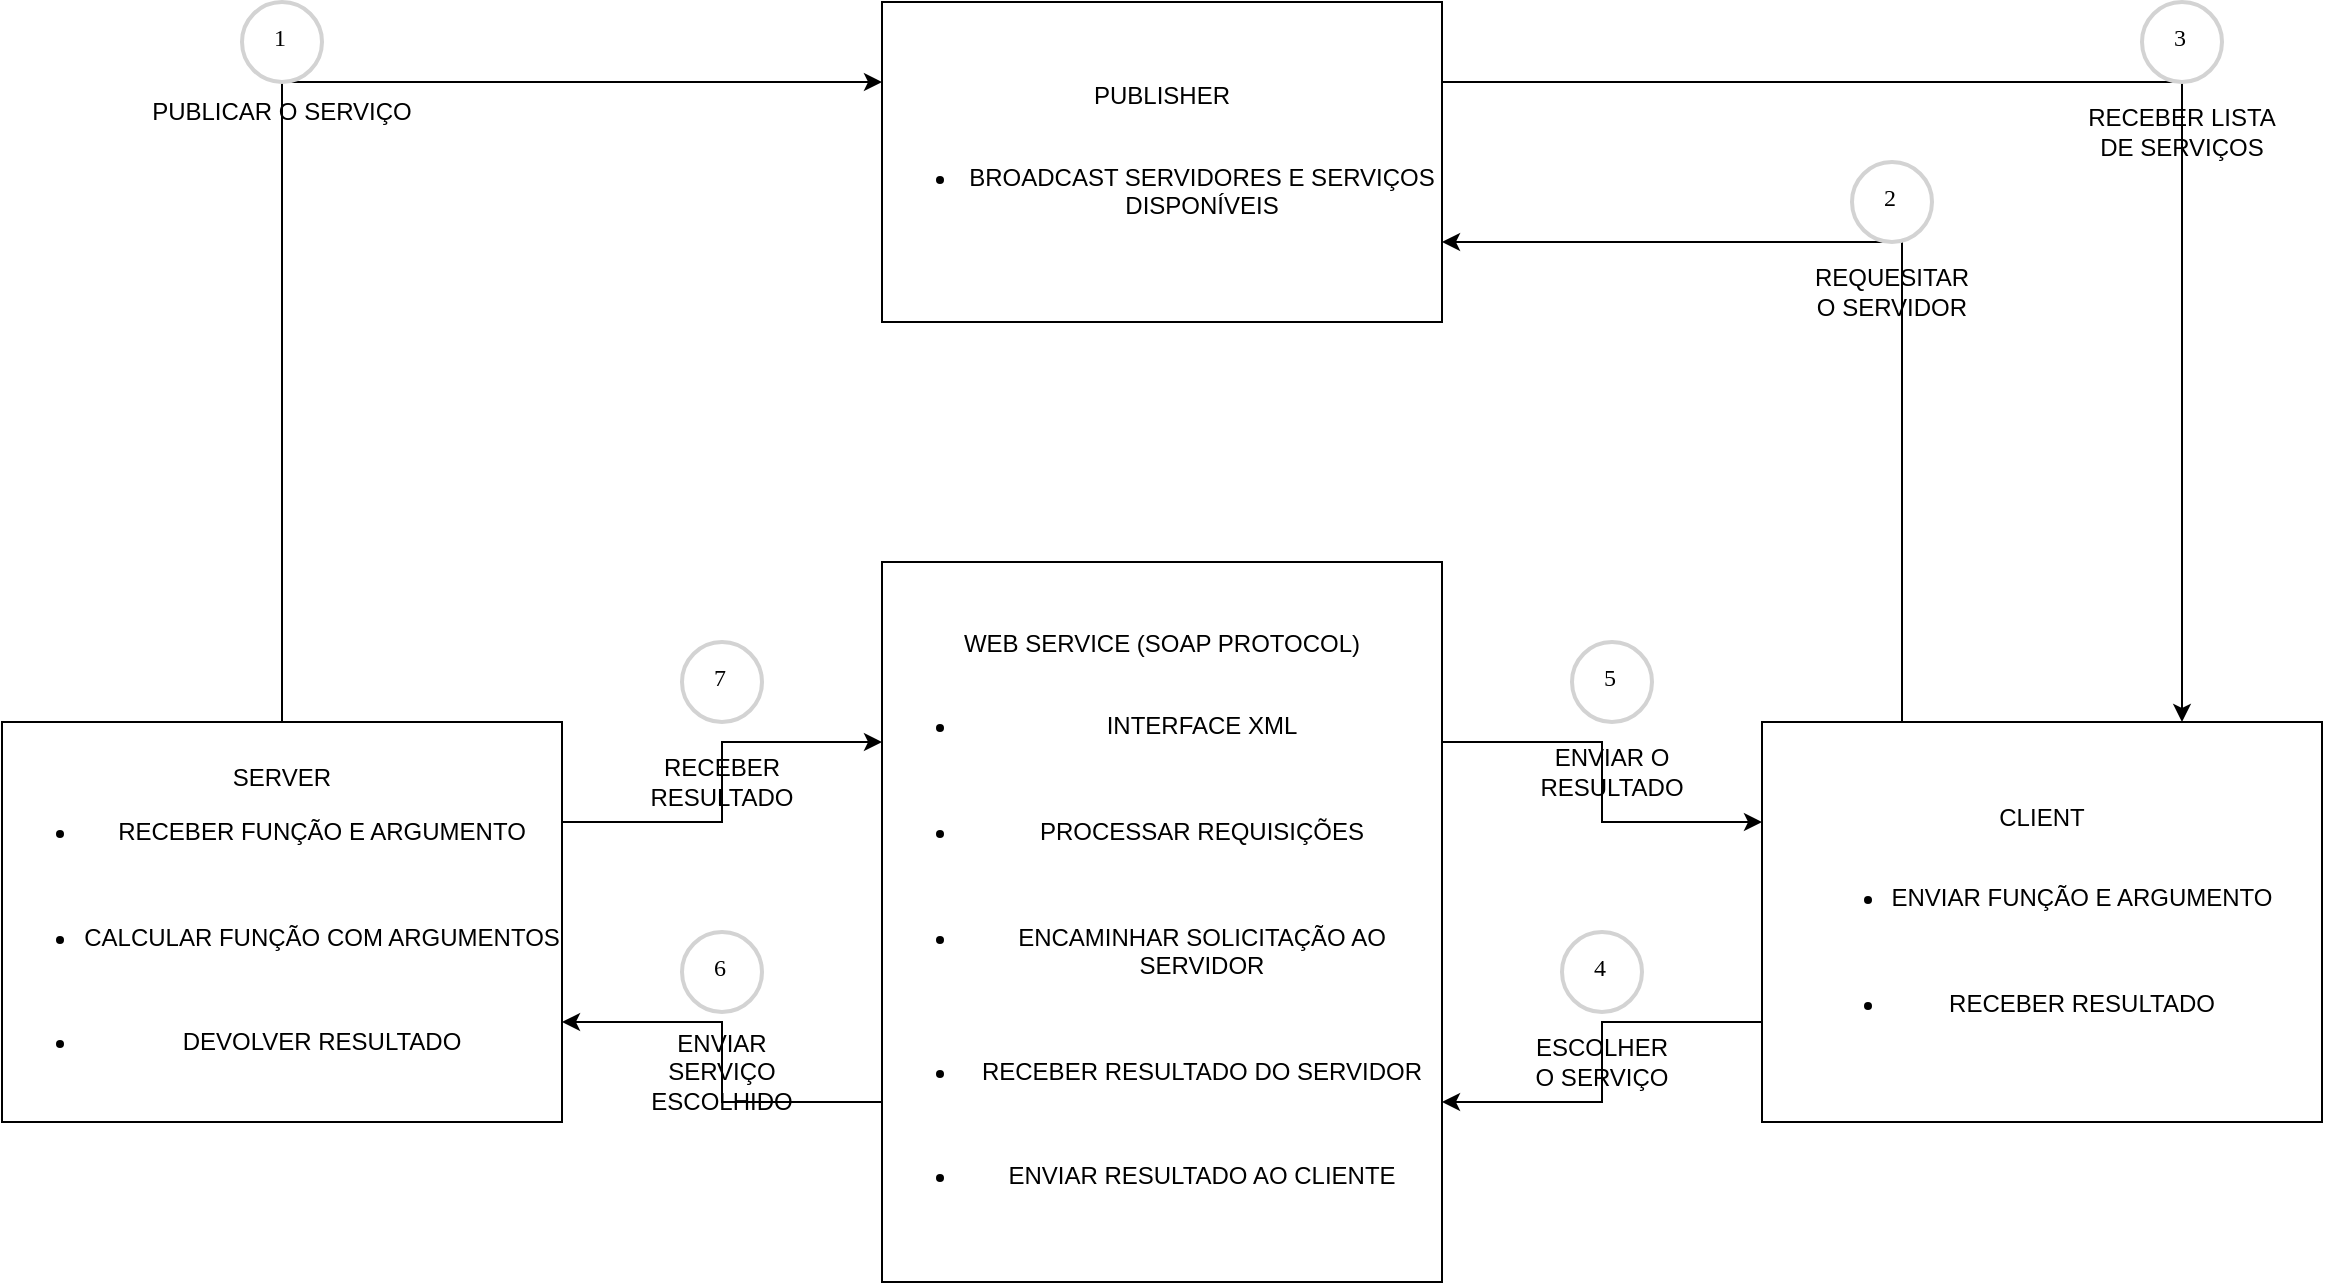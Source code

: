 <mxfile version="24.2.5" type="github">
  <diagram id="C5RBs43oDa-KdzZeNtuy" name="Page-1">
    <mxGraphModel dx="1342" dy="1350" grid="1" gridSize="10" guides="1" tooltips="1" connect="1" arrows="1" fold="1" page="1" pageScale="1" pageWidth="827" pageHeight="1169" math="0" shadow="0">
      <root>
        <mxCell id="WIyWlLk6GJQsqaUBKTNV-0" />
        <mxCell id="WIyWlLk6GJQsqaUBKTNV-1" parent="WIyWlLk6GJQsqaUBKTNV-0" />
        <mxCell id="5T0LsJ3Je5iSqzHqRbRl-8" style="edgeStyle=orthogonalEdgeStyle;rounded=0;orthogonalLoop=1;jettySize=auto;html=1;exitX=1;exitY=0.25;exitDx=0;exitDy=0;entryX=0.75;entryY=0;entryDx=0;entryDy=0;" edge="1" parent="WIyWlLk6GJQsqaUBKTNV-1" source="gP2lWgyANNql_YX0mgH6-0" target="gP2lWgyANNql_YX0mgH6-2">
          <mxGeometry relative="1" as="geometry" />
        </mxCell>
        <mxCell id="gP2lWgyANNql_YX0mgH6-0" value="PUBLISHER&lt;div&gt;&lt;br&gt;&lt;/div&gt;&lt;div&gt;&lt;ul&gt;&lt;li&gt;BROADCAST SERVIDORES E SERVIÇOS DISPONÍVEIS&lt;/li&gt;&lt;/ul&gt;&lt;/div&gt;" style="rounded=0;whiteSpace=wrap;html=1;" parent="WIyWlLk6GJQsqaUBKTNV-1" vertex="1">
          <mxGeometry x="440" y="120" width="280" height="160" as="geometry" />
        </mxCell>
        <mxCell id="5T0LsJ3Je5iSqzHqRbRl-5" style="edgeStyle=orthogonalEdgeStyle;rounded=0;orthogonalLoop=1;jettySize=auto;html=1;exitX=0.5;exitY=0;exitDx=0;exitDy=0;entryX=0;entryY=0.25;entryDx=0;entryDy=0;" edge="1" parent="WIyWlLk6GJQsqaUBKTNV-1" source="gP2lWgyANNql_YX0mgH6-1" target="gP2lWgyANNql_YX0mgH6-0">
          <mxGeometry relative="1" as="geometry" />
        </mxCell>
        <mxCell id="5T0LsJ3Je5iSqzHqRbRl-14" style="edgeStyle=orthogonalEdgeStyle;rounded=0;orthogonalLoop=1;jettySize=auto;html=1;exitX=1;exitY=0.25;exitDx=0;exitDy=0;entryX=0;entryY=0.25;entryDx=0;entryDy=0;" edge="1" parent="WIyWlLk6GJQsqaUBKTNV-1" source="gP2lWgyANNql_YX0mgH6-1" target="gP2lWgyANNql_YX0mgH6-3">
          <mxGeometry relative="1" as="geometry" />
        </mxCell>
        <mxCell id="gP2lWgyANNql_YX0mgH6-1" value="&lt;div&gt;SERVER&lt;/div&gt;&lt;div style=&quot;&quot;&gt;&lt;ul&gt;&lt;li&gt;RECEBER FUNÇÃO E ARGUMENTO&lt;/li&gt;&lt;/ul&gt;&lt;div&gt;&lt;br&gt;&lt;/div&gt;&lt;ul&gt;&lt;li&gt;CALCULAR FUNÇÃO COM ARGUMENTOS&lt;/li&gt;&lt;/ul&gt;&lt;div&gt;&lt;br&gt;&lt;/div&gt;&lt;ul&gt;&lt;li&gt;DEVOLVER RESULTADO&lt;/li&gt;&lt;/ul&gt;&lt;/div&gt;" style="rounded=0;whiteSpace=wrap;html=1;" parent="WIyWlLk6GJQsqaUBKTNV-1" vertex="1">
          <mxGeometry y="480" width="280" height="200" as="geometry" />
        </mxCell>
        <mxCell id="5T0LsJ3Je5iSqzHqRbRl-7" style="edgeStyle=orthogonalEdgeStyle;rounded=0;orthogonalLoop=1;jettySize=auto;html=1;exitX=0.25;exitY=0;exitDx=0;exitDy=0;entryX=1;entryY=0.75;entryDx=0;entryDy=0;" edge="1" parent="WIyWlLk6GJQsqaUBKTNV-1" source="gP2lWgyANNql_YX0mgH6-2" target="gP2lWgyANNql_YX0mgH6-0">
          <mxGeometry relative="1" as="geometry" />
        </mxCell>
        <mxCell id="5T0LsJ3Je5iSqzHqRbRl-17" style="edgeStyle=orthogonalEdgeStyle;rounded=0;orthogonalLoop=1;jettySize=auto;html=1;exitX=0;exitY=0.75;exitDx=0;exitDy=0;entryX=1;entryY=0.75;entryDx=0;entryDy=0;" edge="1" parent="WIyWlLk6GJQsqaUBKTNV-1" source="gP2lWgyANNql_YX0mgH6-2" target="gP2lWgyANNql_YX0mgH6-3">
          <mxGeometry relative="1" as="geometry" />
        </mxCell>
        <mxCell id="gP2lWgyANNql_YX0mgH6-2" value="CLIENT&lt;div&gt;&lt;br&gt;&lt;/div&gt;&lt;div style=&quot;&quot;&gt;&lt;ul&gt;&lt;li&gt;ENVIAR FUNÇÃO E ARGUMENTO&lt;/li&gt;&lt;/ul&gt;&lt;div&gt;&lt;br&gt;&lt;/div&gt;&lt;ul&gt;&lt;li&gt;RECEBER RESULTADO&lt;/li&gt;&lt;/ul&gt;&lt;/div&gt;" style="rounded=0;whiteSpace=wrap;html=1;" parent="WIyWlLk6GJQsqaUBKTNV-1" vertex="1">
          <mxGeometry x="880" y="480" width="280" height="200" as="geometry" />
        </mxCell>
        <mxCell id="5T0LsJ3Je5iSqzHqRbRl-12" style="edgeStyle=orthogonalEdgeStyle;rounded=0;orthogonalLoop=1;jettySize=auto;html=1;exitX=1;exitY=0.25;exitDx=0;exitDy=0;entryX=0;entryY=0.25;entryDx=0;entryDy=0;" edge="1" parent="WIyWlLk6GJQsqaUBKTNV-1" source="gP2lWgyANNql_YX0mgH6-3" target="gP2lWgyANNql_YX0mgH6-2">
          <mxGeometry relative="1" as="geometry" />
        </mxCell>
        <mxCell id="5T0LsJ3Je5iSqzHqRbRl-16" style="edgeStyle=orthogonalEdgeStyle;rounded=0;orthogonalLoop=1;jettySize=auto;html=1;exitX=0;exitY=0.75;exitDx=0;exitDy=0;entryX=1;entryY=0.75;entryDx=0;entryDy=0;" edge="1" parent="WIyWlLk6GJQsqaUBKTNV-1" source="gP2lWgyANNql_YX0mgH6-3" target="gP2lWgyANNql_YX0mgH6-1">
          <mxGeometry relative="1" as="geometry" />
        </mxCell>
        <mxCell id="gP2lWgyANNql_YX0mgH6-3" value="WEB SERVICE (SOAP PROTOCOL)&lt;div&gt;&lt;br&gt;&lt;/div&gt;&lt;div style=&quot;&quot;&gt;&lt;ul&gt;&lt;li&gt;INTERFACE XML&lt;/li&gt;&lt;/ul&gt;&lt;div&gt;&lt;br&gt;&lt;/div&gt;&lt;ul&gt;&lt;li&gt;PROCESSAR REQUISIÇÕES&lt;/li&gt;&lt;/ul&gt;&lt;div&gt;&lt;br&gt;&lt;/div&gt;&lt;ul&gt;&lt;li&gt;ENCAMINHAR SOLICITAÇÃO AO SERVIDOR&lt;/li&gt;&lt;/ul&gt;&lt;div&gt;&lt;br&gt;&lt;/div&gt;&lt;ul&gt;&lt;li&gt;RECEBER RESULTADO DO SERVIDOR&lt;/li&gt;&lt;/ul&gt;&lt;div&gt;&lt;br&gt;&lt;/div&gt;&lt;ul&gt;&lt;li&gt;ENVIAR RESULTADO AO CLIENTE&lt;/li&gt;&lt;/ul&gt;&lt;/div&gt;" style="rounded=0;whiteSpace=wrap;html=1;" parent="WIyWlLk6GJQsqaUBKTNV-1" vertex="1">
          <mxGeometry x="440" y="400" width="280" height="360" as="geometry" />
        </mxCell>
        <mxCell id="5T0LsJ3Je5iSqzHqRbRl-3" value="" style="group" vertex="1" connectable="0" parent="WIyWlLk6GJQsqaUBKTNV-1">
          <mxGeometry x="60" y="120" width="160" height="70" as="geometry" />
        </mxCell>
        <mxCell id="gP2lWgyANNql_YX0mgH6-7" value="1" style="ellipse;whiteSpace=wrap;html=1;aspect=fixed;strokeWidth=2;fontFamily=Tahoma;spacingBottom=4;spacingRight=2;strokeColor=#d3d3d3;" parent="5T0LsJ3Je5iSqzHqRbRl-3" vertex="1">
          <mxGeometry x="60" width="40" height="40" as="geometry" />
        </mxCell>
        <mxCell id="gP2lWgyANNql_YX0mgH6-8" value="PUBLICAR O SERVIÇO" style="text;html=1;align=center;verticalAlign=middle;whiteSpace=wrap;rounded=0;" parent="5T0LsJ3Je5iSqzHqRbRl-3" vertex="1">
          <mxGeometry y="40" width="160" height="30" as="geometry" />
        </mxCell>
        <mxCell id="5T0LsJ3Je5iSqzHqRbRl-18" value="" style="group" vertex="1" connectable="0" parent="WIyWlLk6GJQsqaUBKTNV-1">
          <mxGeometry x="900" y="200" width="90" height="80" as="geometry" />
        </mxCell>
        <mxCell id="gP2lWgyANNql_YX0mgH6-17" value="2" style="ellipse;whiteSpace=wrap;html=1;aspect=fixed;strokeWidth=2;fontFamily=Tahoma;spacingBottom=4;spacingRight=2;strokeColor=#d3d3d3;" parent="5T0LsJ3Je5iSqzHqRbRl-18" vertex="1">
          <mxGeometry x="25" width="40" height="40" as="geometry" />
        </mxCell>
        <mxCell id="gP2lWgyANNql_YX0mgH6-18" value="REQUESITAR O SERVIDOR" style="text;html=1;align=center;verticalAlign=middle;whiteSpace=wrap;rounded=0;" parent="5T0LsJ3Je5iSqzHqRbRl-18" vertex="1">
          <mxGeometry y="50" width="90" height="30" as="geometry" />
        </mxCell>
        <mxCell id="5T0LsJ3Je5iSqzHqRbRl-19" value="" style="group" vertex="1" connectable="0" parent="WIyWlLk6GJQsqaUBKTNV-1">
          <mxGeometry x="1060" y="120" width="100" height="80" as="geometry" />
        </mxCell>
        <mxCell id="gP2lWgyANNql_YX0mgH6-19" value="3" style="ellipse;whiteSpace=wrap;html=1;aspect=fixed;strokeWidth=2;fontFamily=Tahoma;spacingBottom=4;spacingRight=2;strokeColor=#d3d3d3;" parent="5T0LsJ3Je5iSqzHqRbRl-19" vertex="1">
          <mxGeometry x="10" width="40" height="40" as="geometry" />
        </mxCell>
        <mxCell id="gP2lWgyANNql_YX0mgH6-20" value="RECEBER LISTA&lt;br&gt;DE SERVIÇOS" style="text;html=1;align=center;verticalAlign=middle;whiteSpace=wrap;rounded=0;" parent="5T0LsJ3Je5iSqzHqRbRl-19" vertex="1">
          <mxGeometry x="-30" y="50" width="120" height="30" as="geometry" />
        </mxCell>
        <mxCell id="5T0LsJ3Je5iSqzHqRbRl-21" value="" style="group" vertex="1" connectable="0" parent="WIyWlLk6GJQsqaUBKTNV-1">
          <mxGeometry x="760" y="585" width="80" height="80" as="geometry" />
        </mxCell>
        <mxCell id="gP2lWgyANNql_YX0mgH6-11" value="4" style="ellipse;whiteSpace=wrap;html=1;aspect=fixed;strokeWidth=2;fontFamily=Tahoma;spacingBottom=4;spacingRight=2;strokeColor=#d3d3d3;" parent="5T0LsJ3Je5iSqzHqRbRl-21" vertex="1">
          <mxGeometry x="20" width="40" height="40" as="geometry" />
        </mxCell>
        <mxCell id="gP2lWgyANNql_YX0mgH6-12" value="ESCOLHER O SERVIÇO" style="text;html=1;align=center;verticalAlign=middle;whiteSpace=wrap;rounded=0;" parent="5T0LsJ3Je5iSqzHqRbRl-21" vertex="1">
          <mxGeometry y="50" width="80" height="30" as="geometry" />
        </mxCell>
        <mxCell id="5T0LsJ3Je5iSqzHqRbRl-22" value="" style="group" vertex="1" connectable="0" parent="WIyWlLk6GJQsqaUBKTNV-1">
          <mxGeometry x="770" y="440" width="70" height="80" as="geometry" />
        </mxCell>
        <mxCell id="gP2lWgyANNql_YX0mgH6-13" value="5" style="ellipse;whiteSpace=wrap;html=1;aspect=fixed;strokeWidth=2;fontFamily=Tahoma;spacingBottom=4;spacingRight=2;strokeColor=#d3d3d3;" parent="5T0LsJ3Je5iSqzHqRbRl-22" vertex="1">
          <mxGeometry x="15" width="40" height="40" as="geometry" />
        </mxCell>
        <mxCell id="gP2lWgyANNql_YX0mgH6-14" value="ENVIAR O RESULTADO" style="text;html=1;align=center;verticalAlign=middle;whiteSpace=wrap;rounded=0;" parent="5T0LsJ3Je5iSqzHqRbRl-22" vertex="1">
          <mxGeometry y="50" width="70" height="30" as="geometry" />
        </mxCell>
        <mxCell id="5T0LsJ3Je5iSqzHqRbRl-23" value="" style="group" vertex="1" connectable="0" parent="WIyWlLk6GJQsqaUBKTNV-1">
          <mxGeometry x="320" y="585" width="80" height="90" as="geometry" />
        </mxCell>
        <mxCell id="gP2lWgyANNql_YX0mgH6-22" value="6" style="ellipse;whiteSpace=wrap;html=1;aspect=fixed;strokeWidth=2;fontFamily=Tahoma;spacingBottom=4;spacingRight=2;strokeColor=#d3d3d3;" parent="5T0LsJ3Je5iSqzHqRbRl-23" vertex="1">
          <mxGeometry x="20" width="40" height="40" as="geometry" />
        </mxCell>
        <mxCell id="gP2lWgyANNql_YX0mgH6-23" value="ENVIAR SERVIÇO ESCOLHIDO" style="text;html=1;align=center;verticalAlign=middle;whiteSpace=wrap;rounded=0;" parent="5T0LsJ3Je5iSqzHqRbRl-23" vertex="1">
          <mxGeometry y="50" width="80" height="40" as="geometry" />
        </mxCell>
        <mxCell id="5T0LsJ3Je5iSqzHqRbRl-25" value="" style="group" vertex="1" connectable="0" parent="WIyWlLk6GJQsqaUBKTNV-1">
          <mxGeometry x="320" y="440" width="80" height="90" as="geometry" />
        </mxCell>
        <mxCell id="gP2lWgyANNql_YX0mgH6-25" value="7" style="ellipse;whiteSpace=wrap;html=1;aspect=fixed;strokeWidth=2;fontFamily=Tahoma;spacingBottom=4;spacingRight=2;strokeColor=#d3d3d3;" parent="5T0LsJ3Je5iSqzHqRbRl-25" vertex="1">
          <mxGeometry x="20" width="40" height="40" as="geometry" />
        </mxCell>
        <mxCell id="gP2lWgyANNql_YX0mgH6-27" value="RECEBER RESULTADO" style="text;html=1;align=center;verticalAlign=middle;whiteSpace=wrap;rounded=0;" parent="5T0LsJ3Je5iSqzHqRbRl-25" vertex="1">
          <mxGeometry y="50" width="80" height="40" as="geometry" />
        </mxCell>
      </root>
    </mxGraphModel>
  </diagram>
</mxfile>
